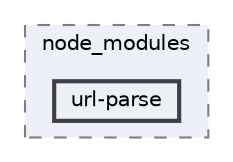 digraph "pkiclassroomrescheduler/src/main/frontend/node_modules/url-parse"
{
 // LATEX_PDF_SIZE
  bgcolor="transparent";
  edge [fontname=Helvetica,fontsize=10,labelfontname=Helvetica,labelfontsize=10];
  node [fontname=Helvetica,fontsize=10,shape=box,height=0.2,width=0.4];
  compound=true
  subgraph clusterdir_72953eda66ccb3a2722c28e1c3e6c23b {
    graph [ bgcolor="#edf0f7", pencolor="grey50", label="node_modules", fontname=Helvetica,fontsize=10 style="filled,dashed", URL="dir_72953eda66ccb3a2722c28e1c3e6c23b.html",tooltip=""]
  dir_748240f95f3a7208fa8206533a297a5b [label="url-parse", fillcolor="#edf0f7", color="grey25", style="filled,bold", URL="dir_748240f95f3a7208fa8206533a297a5b.html",tooltip=""];
  }
}

